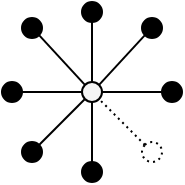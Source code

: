 <mxfile version="13.9.8" type="github">
  <diagram id="p_iLRapZqrX2e-fhBkAn" name="Page-1">
    <mxGraphModel dx="229" dy="123" grid="1" gridSize="10" guides="1" tooltips="1" connect="1" arrows="1" fold="1" page="1" pageScale="1" pageWidth="850" pageHeight="1100" math="0" shadow="0">
      <root>
        <mxCell id="0" />
        <mxCell id="1" parent="0" />
        <mxCell id="PjvNSQIgc9dSUxO6gESV-1" value="" style="ellipse;whiteSpace=wrap;html=1;aspect=fixed;fillColor=#f5f5f5;fontColor=#333333;" parent="1" vertex="1">
          <mxGeometry x="560" y="320" width="10" height="10" as="geometry" />
        </mxCell>
        <mxCell id="PjvNSQIgc9dSUxO6gESV-2" value="" style="ellipse;whiteSpace=wrap;html=1;aspect=fixed;fontColor=#333333;fillColor=#000000;" parent="1" vertex="1">
          <mxGeometry x="530" y="288" width="10" height="10" as="geometry" />
        </mxCell>
        <mxCell id="PjvNSQIgc9dSUxO6gESV-3" value="" style="ellipse;whiteSpace=wrap;html=1;aspect=fixed;fontColor=#333333;fillColor=#000000;" parent="1" vertex="1">
          <mxGeometry x="530" y="350" width="10" height="10" as="geometry" />
        </mxCell>
        <mxCell id="PjvNSQIgc9dSUxO6gESV-4" value="" style="ellipse;whiteSpace=wrap;html=1;aspect=fixed;fontColor=#333333;fillColor=#000000;" parent="1" vertex="1">
          <mxGeometry x="590" y="288" width="10" height="10" as="geometry" />
        </mxCell>
        <mxCell id="PjvNSQIgc9dSUxO6gESV-6" value="" style="endArrow=none;html=1;exitX=0;exitY=0;exitDx=0;exitDy=0;entryX=1;entryY=1;entryDx=0;entryDy=0;" parent="1" source="PjvNSQIgc9dSUxO6gESV-1" target="PjvNSQIgc9dSUxO6gESV-2" edge="1">
          <mxGeometry width="50" height="50" relative="1" as="geometry">
            <mxPoint x="415" y="330" as="sourcePoint" />
            <mxPoint x="415" y="298" as="targetPoint" />
          </mxGeometry>
        </mxCell>
        <mxCell id="PjvNSQIgc9dSUxO6gESV-7" value="" style="endArrow=none;html=1;exitX=0;exitY=1;exitDx=0;exitDy=0;entryX=1;entryY=0;entryDx=0;entryDy=0;" parent="1" source="PjvNSQIgc9dSUxO6gESV-1" target="PjvNSQIgc9dSUxO6gESV-3" edge="1">
          <mxGeometry width="50" height="50" relative="1" as="geometry">
            <mxPoint x="521.464" y="328.536" as="sourcePoint" />
            <mxPoint x="508.536" y="308.536" as="targetPoint" />
          </mxGeometry>
        </mxCell>
        <mxCell id="PjvNSQIgc9dSUxO6gESV-9" value="" style="endArrow=none;html=1;exitX=0;exitY=1;exitDx=0;exitDy=0;entryX=1;entryY=0;entryDx=0;entryDy=0;" parent="1" source="PjvNSQIgc9dSUxO6gESV-4" target="PjvNSQIgc9dSUxO6gESV-1" edge="1">
          <mxGeometry width="50" height="50" relative="1" as="geometry">
            <mxPoint x="578.536" y="338.536" as="sourcePoint" />
            <mxPoint x="601.464" y="361.464" as="targetPoint" />
          </mxGeometry>
        </mxCell>
        <mxCell id="PjvNSQIgc9dSUxO6gESV-10" value="" style="ellipse;whiteSpace=wrap;html=1;aspect=fixed;fontColor=#333333;fillColor=#000000;" parent="1" vertex="1">
          <mxGeometry x="520" y="320" width="10" height="10" as="geometry" />
        </mxCell>
        <mxCell id="PjvNSQIgc9dSUxO6gESV-11" value="" style="ellipse;whiteSpace=wrap;html=1;aspect=fixed;fontColor=#333333;fillColor=#000000;" parent="1" vertex="1">
          <mxGeometry x="560" y="360" width="10" height="10" as="geometry" />
        </mxCell>
        <mxCell id="PjvNSQIgc9dSUxO6gESV-12" value="" style="ellipse;whiteSpace=wrap;html=1;aspect=fixed;fontColor=#333333;rotation=-180;fillColor=#000000;" parent="1" vertex="1">
          <mxGeometry x="600" y="320" width="10" height="10" as="geometry" />
        </mxCell>
        <mxCell id="PjvNSQIgc9dSUxO6gESV-13" value="" style="ellipse;whiteSpace=wrap;html=1;aspect=fixed;fontColor=#333333;fillColor=#000000;" parent="1" vertex="1">
          <mxGeometry x="560" y="280" width="10" height="10" as="geometry" />
        </mxCell>
        <mxCell id="PjvNSQIgc9dSUxO6gESV-14" value="" style="endArrow=none;html=1;entryX=1;entryY=0.5;entryDx=0;entryDy=0;exitX=1;exitY=0.5;exitDx=0;exitDy=0;" parent="1" source="PjvNSQIgc9dSUxO6gESV-12" target="PjvNSQIgc9dSUxO6gESV-1" edge="1">
          <mxGeometry width="50" height="50" relative="1" as="geometry">
            <mxPoint x="600" y="325" as="sourcePoint" />
            <mxPoint x="578.536" y="331.464" as="targetPoint" />
          </mxGeometry>
        </mxCell>
        <mxCell id="PjvNSQIgc9dSUxO6gESV-15" value="" style="endArrow=none;html=1;exitX=0.5;exitY=0;exitDx=0;exitDy=0;entryX=0.5;entryY=1;entryDx=0;entryDy=0;" parent="1" source="PjvNSQIgc9dSUxO6gESV-11" target="PjvNSQIgc9dSUxO6gESV-1" edge="1">
          <mxGeometry width="50" height="50" relative="1" as="geometry">
            <mxPoint x="579.0" y="350" as="sourcePoint" />
            <mxPoint x="551.0" y="350" as="targetPoint" />
          </mxGeometry>
        </mxCell>
        <mxCell id="PjvNSQIgc9dSUxO6gESV-16" value="" style="endArrow=none;html=1;exitX=1;exitY=0.5;exitDx=0;exitDy=0;entryX=0;entryY=0.5;entryDx=0;entryDy=0;" parent="1" source="PjvNSQIgc9dSUxO6gESV-10" target="PjvNSQIgc9dSUxO6gESV-1" edge="1">
          <mxGeometry width="50" height="50" relative="1" as="geometry">
            <mxPoint x="575" y="370" as="sourcePoint" />
            <mxPoint x="575" y="340" as="targetPoint" />
          </mxGeometry>
        </mxCell>
        <mxCell id="PjvNSQIgc9dSUxO6gESV-17" value="" style="endArrow=none;html=1;exitX=0.5;exitY=1;exitDx=0;exitDy=0;entryX=0.5;entryY=0;entryDx=0;entryDy=0;" parent="1" source="PjvNSQIgc9dSUxO6gESV-13" target="PjvNSQIgc9dSUxO6gESV-1" edge="1">
          <mxGeometry width="50" height="50" relative="1" as="geometry">
            <mxPoint x="540.0" y="335" as="sourcePoint" />
            <mxPoint x="570.0" y="335" as="targetPoint" />
          </mxGeometry>
        </mxCell>
        <mxCell id="70jI72inMvGkDjw3Hoce-1" value="" style="ellipse;whiteSpace=wrap;html=1;aspect=fixed;fontColor=#333333;fillColor=none;dashed=1;dashPattern=1 2;rotation=135;direction=south;" vertex="1" parent="1">
          <mxGeometry x="590" y="350" width="10" height="10" as="geometry" />
        </mxCell>
        <mxCell id="70jI72inMvGkDjw3Hoce-2" value="" style="endArrow=none;html=1;exitX=1;exitY=0.5;exitDx=0;exitDy=0;entryX=1;entryY=1;entryDx=0;entryDy=0;dashed=1;dashPattern=1 2;" edge="1" parent="1" source="70jI72inMvGkDjw3Hoce-1" target="PjvNSQIgc9dSUxO6gESV-1">
          <mxGeometry width="50" height="50" relative="1" as="geometry">
            <mxPoint x="575" y="370.0" as="sourcePoint" />
            <mxPoint x="575" y="340" as="targetPoint" />
          </mxGeometry>
        </mxCell>
      </root>
    </mxGraphModel>
  </diagram>
</mxfile>
